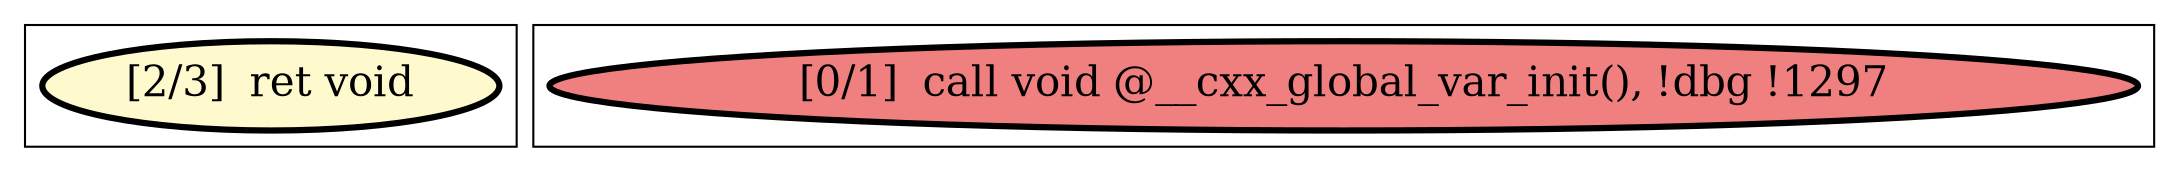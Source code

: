 
digraph G {





subgraph cluster1 {


node340 [penwidth=3.0,fontsize=20,fillcolor=lemonchiffon,label="[2/3]  ret void",shape=ellipse,style=filled ]



}

subgraph cluster0 {


node339 [penwidth=3.0,fontsize=20,fillcolor=lightcoral,label="[0/1]  call void @__cxx_global_var_init(), !dbg !1297",shape=ellipse,style=filled ]



}

}
